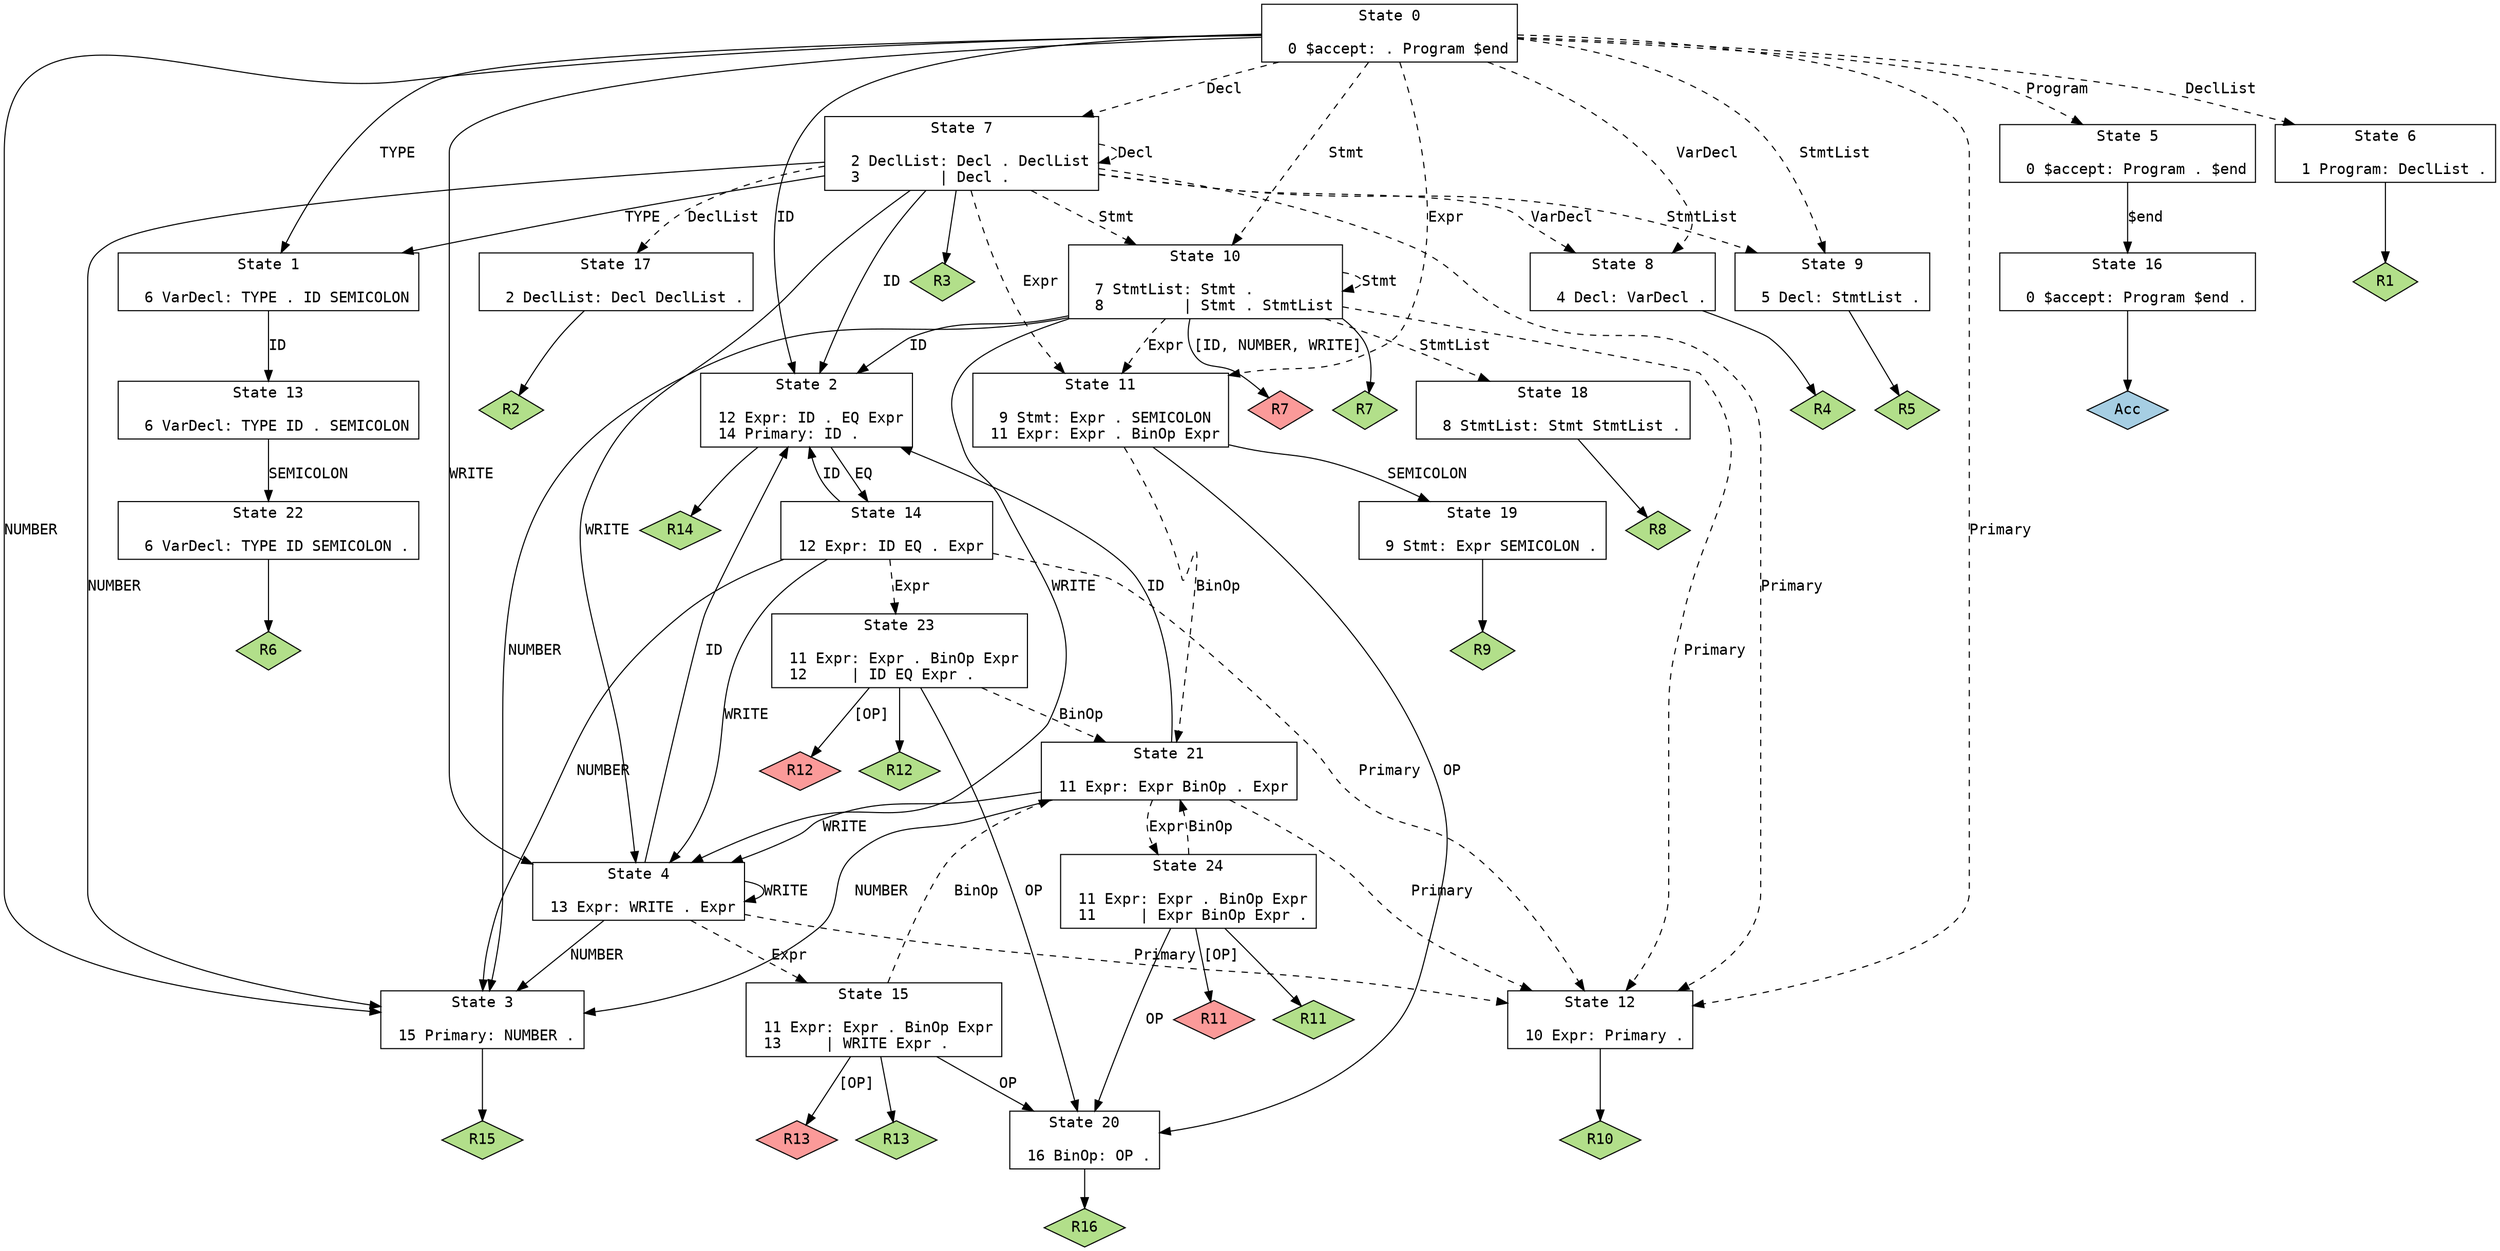 // Generated by GNU Bison 3.5.1.
// Report bugs to <bug-bison@gnu.org>.
// Home page: <https://www.gnu.org/software/bison/>.

digraph "parser.y"
{
  node [fontname = courier, shape = box, colorscheme = paired6]
  edge [fontname = courier]

  0 [label="State 0\n\l  0 $accept: . Program $end\l"]
  0 -> 1 [style=solid label="TYPE"]
  0 -> 2 [style=solid label="ID"]
  0 -> 3 [style=solid label="NUMBER"]
  0 -> 4 [style=solid label="WRITE"]
  0 -> 5 [style=dashed label="Program"]
  0 -> 6 [style=dashed label="DeclList"]
  0 -> 7 [style=dashed label="Decl"]
  0 -> 8 [style=dashed label="VarDecl"]
  0 -> 9 [style=dashed label="StmtList"]
  0 -> 10 [style=dashed label="Stmt"]
  0 -> 11 [style=dashed label="Expr"]
  0 -> 12 [style=dashed label="Primary"]
  1 [label="State 1\n\l  6 VarDecl: TYPE . ID SEMICOLON\l"]
  1 -> 13 [style=solid label="ID"]
  2 [label="State 2\n\l 12 Expr: ID . EQ Expr\l 14 Primary: ID .\l"]
  2 -> 14 [style=solid label="EQ"]
  2 -> "2R14" [style=solid]
 "2R14" [label="R14", fillcolor=3, shape=diamond, style=filled]
  3 [label="State 3\n\l 15 Primary: NUMBER .\l"]
  3 -> "3R15" [style=solid]
 "3R15" [label="R15", fillcolor=3, shape=diamond, style=filled]
  4 [label="State 4\n\l 13 Expr: WRITE . Expr\l"]
  4 -> 2 [style=solid label="ID"]
  4 -> 3 [style=solid label="NUMBER"]
  4 -> 4 [style=solid label="WRITE"]
  4 -> 15 [style=dashed label="Expr"]
  4 -> 12 [style=dashed label="Primary"]
  5 [label="State 5\n\l  0 $accept: Program . $end\l"]
  5 -> 16 [style=solid label="$end"]
  6 [label="State 6\n\l  1 Program: DeclList .\l"]
  6 -> "6R1" [style=solid]
 "6R1" [label="R1", fillcolor=3, shape=diamond, style=filled]
  7 [label="State 7\n\l  2 DeclList: Decl . DeclList\l  3         | Decl .\l"]
  7 -> 1 [style=solid label="TYPE"]
  7 -> 2 [style=solid label="ID"]
  7 -> 3 [style=solid label="NUMBER"]
  7 -> 4 [style=solid label="WRITE"]
  7 -> 17 [style=dashed label="DeclList"]
  7 -> 7 [style=dashed label="Decl"]
  7 -> 8 [style=dashed label="VarDecl"]
  7 -> 9 [style=dashed label="StmtList"]
  7 -> 10 [style=dashed label="Stmt"]
  7 -> 11 [style=dashed label="Expr"]
  7 -> 12 [style=dashed label="Primary"]
  7 -> "7R3" [style=solid]
 "7R3" [label="R3", fillcolor=3, shape=diamond, style=filled]
  8 [label="State 8\n\l  4 Decl: VarDecl .\l"]
  8 -> "8R4" [style=solid]
 "8R4" [label="R4", fillcolor=3, shape=diamond, style=filled]
  9 [label="State 9\n\l  5 Decl: StmtList .\l"]
  9 -> "9R5" [style=solid]
 "9R5" [label="R5", fillcolor=3, shape=diamond, style=filled]
  10 [label="State 10\n\l  7 StmtList: Stmt .\l  8         | Stmt . StmtList\l"]
  10 -> 2 [style=solid label="ID"]
  10 -> 3 [style=solid label="NUMBER"]
  10 -> 4 [style=solid label="WRITE"]
  10 -> 18 [style=dashed label="StmtList"]
  10 -> 10 [style=dashed label="Stmt"]
  10 -> 11 [style=dashed label="Expr"]
  10 -> 12 [style=dashed label="Primary"]
  10 -> "10R7d" [label="[ID, NUMBER, WRITE]", style=solid]
 "10R7d" [label="R7", fillcolor=5, shape=diamond, style=filled]
  10 -> "10R7" [style=solid]
 "10R7" [label="R7", fillcolor=3, shape=diamond, style=filled]
  11 [label="State 11\n\l  9 Stmt: Expr . SEMICOLON\l 11 Expr: Expr . BinOp Expr\l"]
  11 -> 19 [style=solid label="SEMICOLON"]
  11 -> 20 [style=solid label="OP"]
  11 -> 21 [style=dashed label="BinOp"]
  12 [label="State 12\n\l 10 Expr: Primary .\l"]
  12 -> "12R10" [style=solid]
 "12R10" [label="R10", fillcolor=3, shape=diamond, style=filled]
  13 [label="State 13\n\l  6 VarDecl: TYPE ID . SEMICOLON\l"]
  13 -> 22 [style=solid label="SEMICOLON"]
  14 [label="State 14\n\l 12 Expr: ID EQ . Expr\l"]
  14 -> 2 [style=solid label="ID"]
  14 -> 3 [style=solid label="NUMBER"]
  14 -> 4 [style=solid label="WRITE"]
  14 -> 23 [style=dashed label="Expr"]
  14 -> 12 [style=dashed label="Primary"]
  15 [label="State 15\n\l 11 Expr: Expr . BinOp Expr\l 13     | WRITE Expr .\l"]
  15 -> 20 [style=solid label="OP"]
  15 -> 21 [style=dashed label="BinOp"]
  15 -> "15R13d" [label="[OP]", style=solid]
 "15R13d" [label="R13", fillcolor=5, shape=diamond, style=filled]
  15 -> "15R13" [style=solid]
 "15R13" [label="R13", fillcolor=3, shape=diamond, style=filled]
  16 [label="State 16\n\l  0 $accept: Program $end .\l"]
  16 -> "16R0" [style=solid]
 "16R0" [label="Acc", fillcolor=1, shape=diamond, style=filled]
  17 [label="State 17\n\l  2 DeclList: Decl DeclList .\l"]
  17 -> "17R2" [style=solid]
 "17R2" [label="R2", fillcolor=3, shape=diamond, style=filled]
  18 [label="State 18\n\l  8 StmtList: Stmt StmtList .\l"]
  18 -> "18R8" [style=solid]
 "18R8" [label="R8", fillcolor=3, shape=diamond, style=filled]
  19 [label="State 19\n\l  9 Stmt: Expr SEMICOLON .\l"]
  19 -> "19R9" [style=solid]
 "19R9" [label="R9", fillcolor=3, shape=diamond, style=filled]
  20 [label="State 20\n\l 16 BinOp: OP .\l"]
  20 -> "20R16" [style=solid]
 "20R16" [label="R16", fillcolor=3, shape=diamond, style=filled]
  21 [label="State 21\n\l 11 Expr: Expr BinOp . Expr\l"]
  21 -> 2 [style=solid label="ID"]
  21 -> 3 [style=solid label="NUMBER"]
  21 -> 4 [style=solid label="WRITE"]
  21 -> 24 [style=dashed label="Expr"]
  21 -> 12 [style=dashed label="Primary"]
  22 [label="State 22\n\l  6 VarDecl: TYPE ID SEMICOLON .\l"]
  22 -> "22R6" [style=solid]
 "22R6" [label="R6", fillcolor=3, shape=diamond, style=filled]
  23 [label="State 23\n\l 11 Expr: Expr . BinOp Expr\l 12     | ID EQ Expr .\l"]
  23 -> 20 [style=solid label="OP"]
  23 -> 21 [style=dashed label="BinOp"]
  23 -> "23R12d" [label="[OP]", style=solid]
 "23R12d" [label="R12", fillcolor=5, shape=diamond, style=filled]
  23 -> "23R12" [style=solid]
 "23R12" [label="R12", fillcolor=3, shape=diamond, style=filled]
  24 [label="State 24\n\l 11 Expr: Expr . BinOp Expr\l 11     | Expr BinOp Expr .\l"]
  24 -> 20 [style=solid label="OP"]
  24 -> 21 [style=dashed label="BinOp"]
  24 -> "24R11d" [label="[OP]", style=solid]
 "24R11d" [label="R11", fillcolor=5, shape=diamond, style=filled]
  24 -> "24R11" [style=solid]
 "24R11" [label="R11", fillcolor=3, shape=diamond, style=filled]
}
